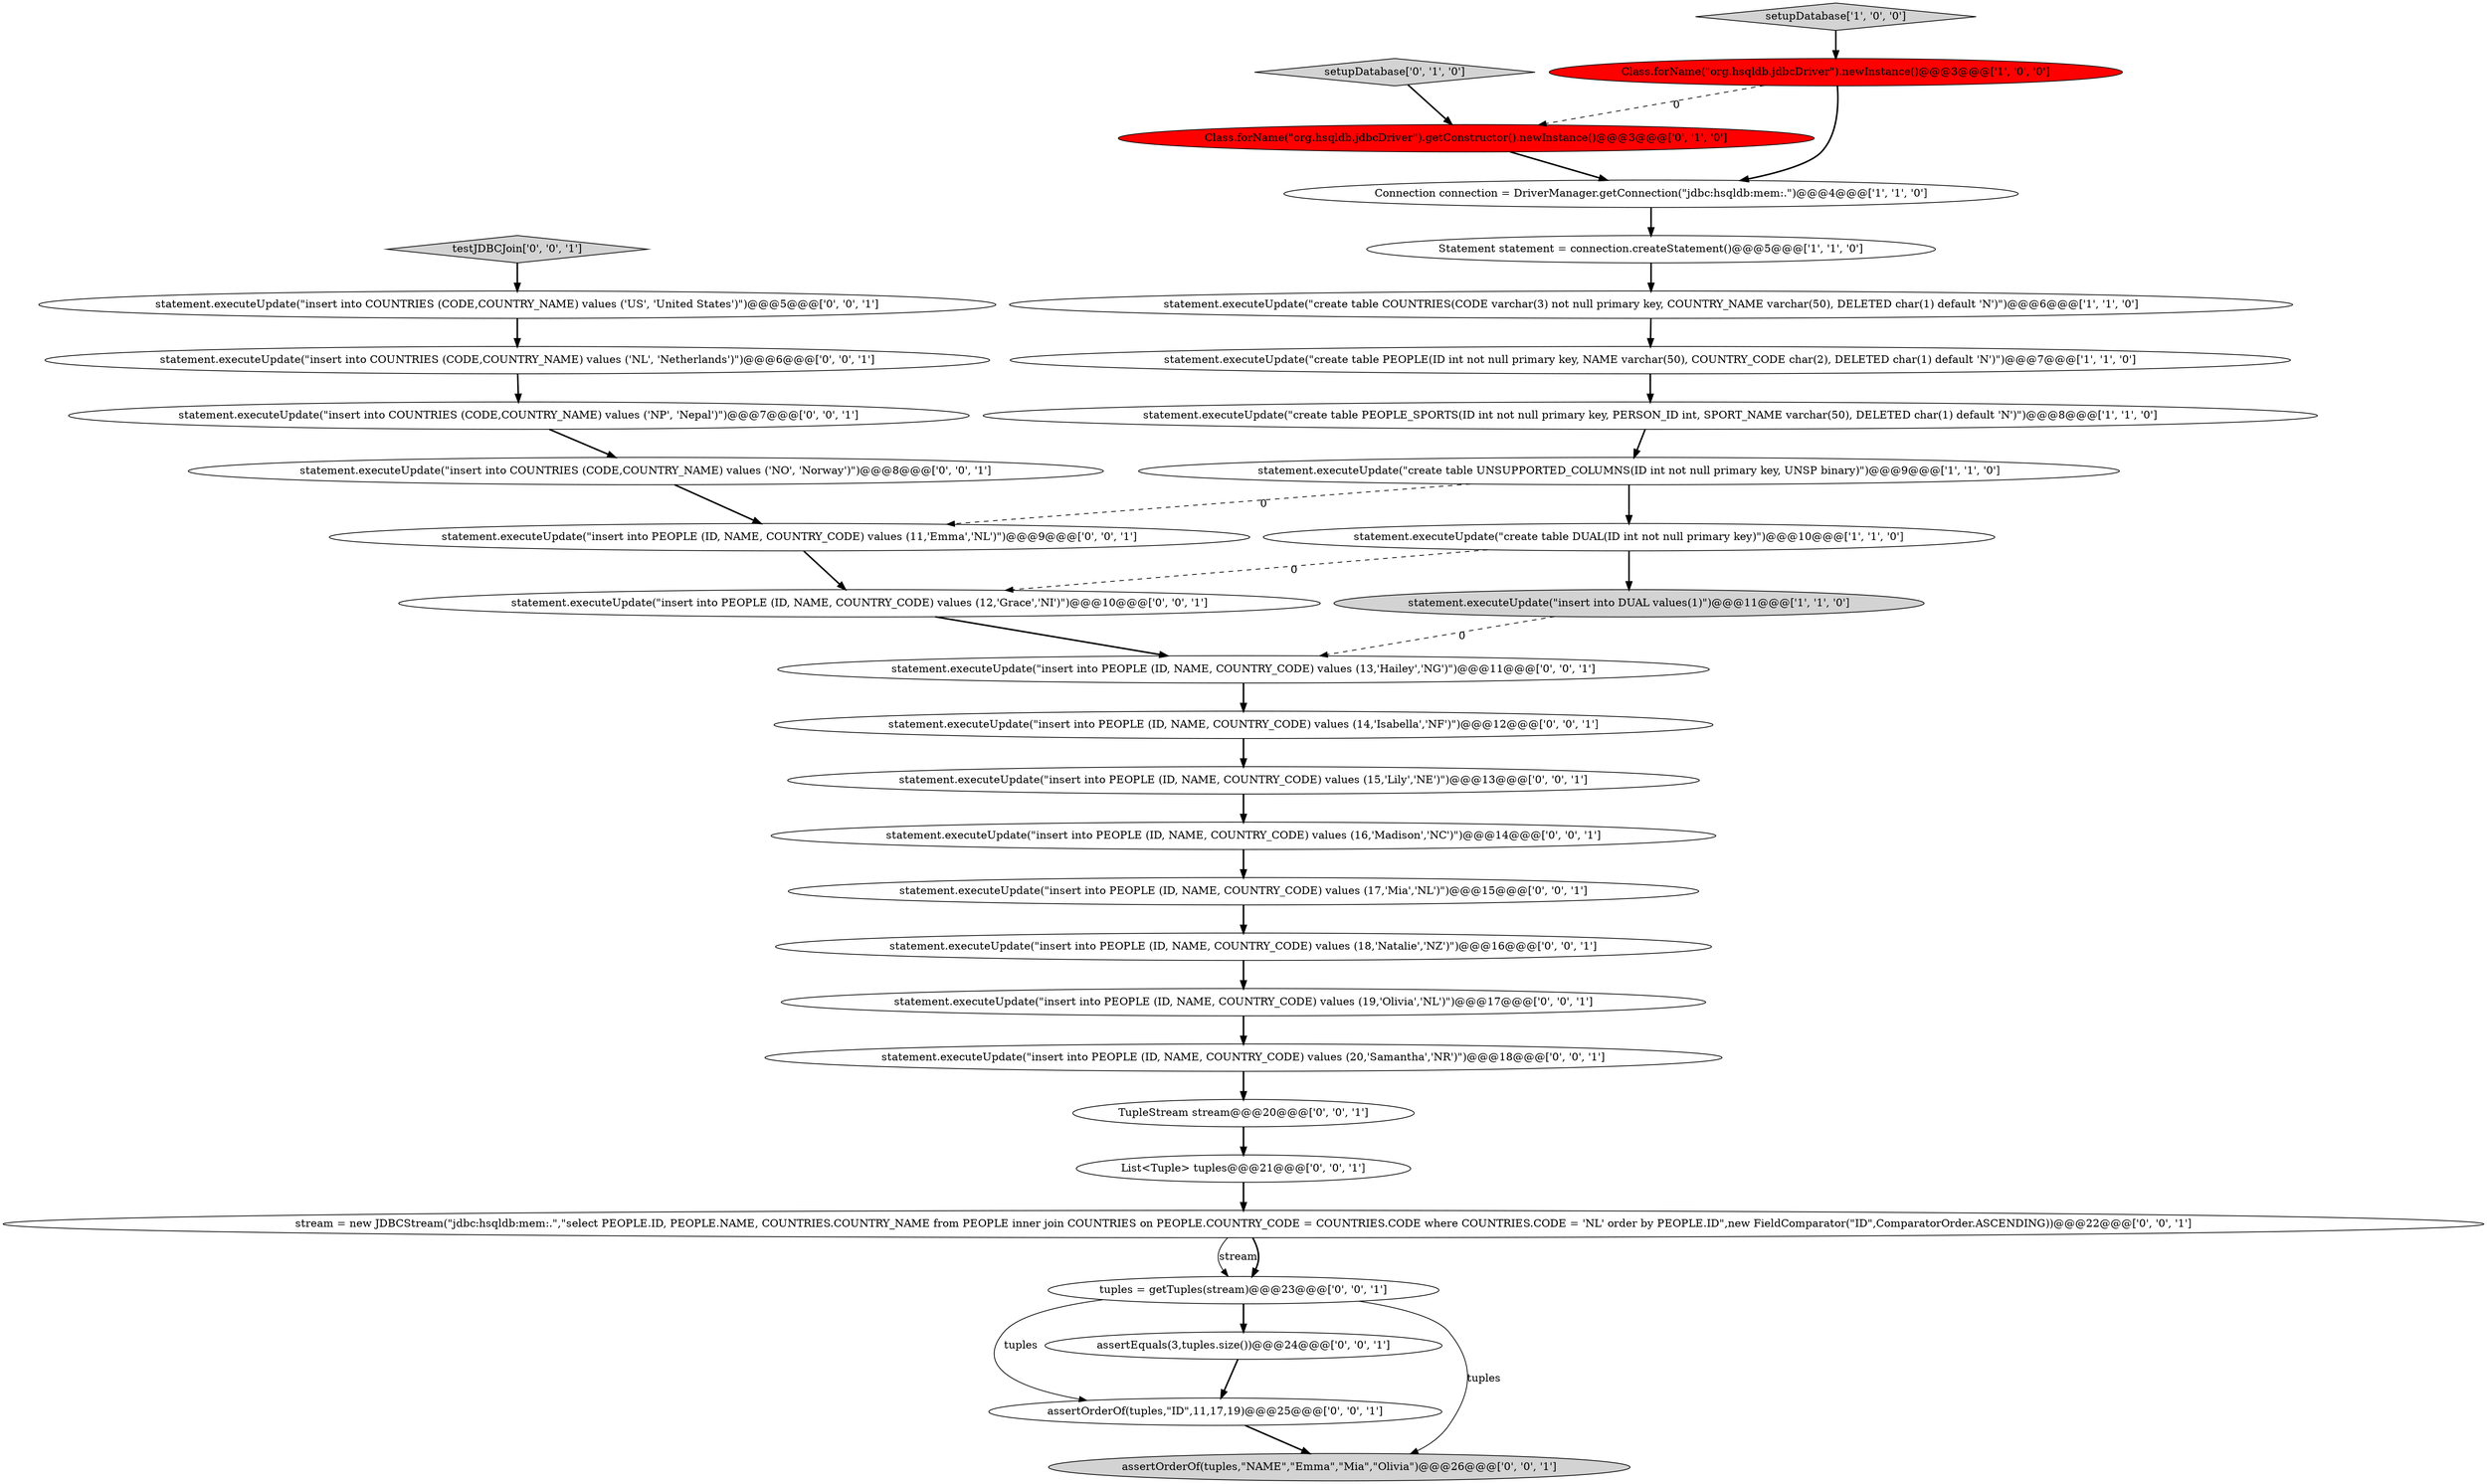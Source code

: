 digraph {
5 [style = filled, label = "statement.executeUpdate(\"create table DUAL(ID int not null primary key)\")@@@10@@@['1', '1', '0']", fillcolor = white, shape = ellipse image = "AAA0AAABBB1BBB"];
23 [style = filled, label = "statement.executeUpdate(\"insert into COUNTRIES (CODE,COUNTRY_NAME) values ('US', 'United States')\")@@@5@@@['0', '0', '1']", fillcolor = white, shape = ellipse image = "AAA0AAABBB3BBB"];
11 [style = filled, label = "setupDatabase['0', '1', '0']", fillcolor = lightgray, shape = diamond image = "AAA0AAABBB2BBB"];
24 [style = filled, label = "statement.executeUpdate(\"insert into COUNTRIES (CODE,COUNTRY_NAME) values ('NO', 'Norway')\")@@@8@@@['0', '0', '1']", fillcolor = white, shape = ellipse image = "AAA0AAABBB3BBB"];
15 [style = filled, label = "statement.executeUpdate(\"insert into PEOPLE (ID, NAME, COUNTRY_CODE) values (11,'Emma','NL')\")@@@9@@@['0', '0', '1']", fillcolor = white, shape = ellipse image = "AAA0AAABBB3BBB"];
30 [style = filled, label = "statement.executeUpdate(\"insert into COUNTRIES (CODE,COUNTRY_NAME) values ('NL', 'Netherlands')\")@@@6@@@['0', '0', '1']", fillcolor = white, shape = ellipse image = "AAA0AAABBB3BBB"];
31 [style = filled, label = "TupleStream stream@@@20@@@['0', '0', '1']", fillcolor = white, shape = ellipse image = "AAA0AAABBB3BBB"];
14 [style = filled, label = "statement.executeUpdate(\"insert into PEOPLE (ID, NAME, COUNTRY_CODE) values (19,'Olivia','NL')\")@@@17@@@['0', '0', '1']", fillcolor = white, shape = ellipse image = "AAA0AAABBB3BBB"];
12 [style = filled, label = "statement.executeUpdate(\"insert into PEOPLE (ID, NAME, COUNTRY_CODE) values (15,'Lily','NE')\")@@@13@@@['0', '0', '1']", fillcolor = white, shape = ellipse image = "AAA0AAABBB3BBB"];
18 [style = filled, label = "assertOrderOf(tuples,\"ID\",11,17,19)@@@25@@@['0', '0', '1']", fillcolor = white, shape = ellipse image = "AAA0AAABBB3BBB"];
25 [style = filled, label = "statement.executeUpdate(\"insert into PEOPLE (ID, NAME, COUNTRY_CODE) values (18,'Natalie','NZ')\")@@@16@@@['0', '0', '1']", fillcolor = white, shape = ellipse image = "AAA0AAABBB3BBB"];
33 [style = filled, label = "testJDBCJoin['0', '0', '1']", fillcolor = lightgray, shape = diamond image = "AAA0AAABBB3BBB"];
1 [style = filled, label = "Class.forName(\"org.hsqldb.jdbcDriver\").newInstance()@@@3@@@['1', '0', '0']", fillcolor = red, shape = ellipse image = "AAA1AAABBB1BBB"];
16 [style = filled, label = "statement.executeUpdate(\"insert into PEOPLE (ID, NAME, COUNTRY_CODE) values (13,'Hailey','NG')\")@@@11@@@['0', '0', '1']", fillcolor = white, shape = ellipse image = "AAA0AAABBB3BBB"];
26 [style = filled, label = "tuples = getTuples(stream)@@@23@@@['0', '0', '1']", fillcolor = white, shape = ellipse image = "AAA0AAABBB3BBB"];
29 [style = filled, label = "stream = new JDBCStream(\"jdbc:hsqldb:mem:.\",\"select PEOPLE.ID, PEOPLE.NAME, COUNTRIES.COUNTRY_NAME from PEOPLE inner join COUNTRIES on PEOPLE.COUNTRY_CODE = COUNTRIES.CODE where COUNTRIES.CODE = 'NL' order by PEOPLE.ID\",new FieldComparator(\"ID\",ComparatorOrder.ASCENDING))@@@22@@@['0', '0', '1']", fillcolor = white, shape = ellipse image = "AAA0AAABBB3BBB"];
32 [style = filled, label = "statement.executeUpdate(\"insert into PEOPLE (ID, NAME, COUNTRY_CODE) values (16,'Madison','NC')\")@@@14@@@['0', '0', '1']", fillcolor = white, shape = ellipse image = "AAA0AAABBB3BBB"];
19 [style = filled, label = "statement.executeUpdate(\"insert into PEOPLE (ID, NAME, COUNTRY_CODE) values (12,'Grace','NI')\")@@@10@@@['0', '0', '1']", fillcolor = white, shape = ellipse image = "AAA0AAABBB3BBB"];
28 [style = filled, label = "List<Tuple> tuples@@@21@@@['0', '0', '1']", fillcolor = white, shape = ellipse image = "AAA0AAABBB3BBB"];
17 [style = filled, label = "statement.executeUpdate(\"insert into PEOPLE (ID, NAME, COUNTRY_CODE) values (14,'Isabella','NF')\")@@@12@@@['0', '0', '1']", fillcolor = white, shape = ellipse image = "AAA0AAABBB3BBB"];
4 [style = filled, label = "setupDatabase['1', '0', '0']", fillcolor = lightgray, shape = diamond image = "AAA0AAABBB1BBB"];
13 [style = filled, label = "statement.executeUpdate(\"insert into PEOPLE (ID, NAME, COUNTRY_CODE) values (17,'Mia','NL')\")@@@15@@@['0', '0', '1']", fillcolor = white, shape = ellipse image = "AAA0AAABBB3BBB"];
21 [style = filled, label = "assertOrderOf(tuples,\"NAME\",\"Emma\",\"Mia\",\"Olivia\")@@@26@@@['0', '0', '1']", fillcolor = lightgray, shape = ellipse image = "AAA0AAABBB3BBB"];
10 [style = filled, label = "Class.forName(\"org.hsqldb.jdbcDriver\").getConstructor().newInstance()@@@3@@@['0', '1', '0']", fillcolor = red, shape = ellipse image = "AAA1AAABBB2BBB"];
0 [style = filled, label = "statement.executeUpdate(\"create table COUNTRIES(CODE varchar(3) not null primary key, COUNTRY_NAME varchar(50), DELETED char(1) default 'N')\")@@@6@@@['1', '1', '0']", fillcolor = white, shape = ellipse image = "AAA0AAABBB1BBB"];
7 [style = filled, label = "statement.executeUpdate(\"create table PEOPLE(ID int not null primary key, NAME varchar(50), COUNTRY_CODE char(2), DELETED char(1) default 'N')\")@@@7@@@['1', '1', '0']", fillcolor = white, shape = ellipse image = "AAA0AAABBB1BBB"];
3 [style = filled, label = "Connection connection = DriverManager.getConnection(\"jdbc:hsqldb:mem:.\")@@@4@@@['1', '1', '0']", fillcolor = white, shape = ellipse image = "AAA0AAABBB1BBB"];
27 [style = filled, label = "statement.executeUpdate(\"insert into PEOPLE (ID, NAME, COUNTRY_CODE) values (20,'Samantha','NR')\")@@@18@@@['0', '0', '1']", fillcolor = white, shape = ellipse image = "AAA0AAABBB3BBB"];
2 [style = filled, label = "Statement statement = connection.createStatement()@@@5@@@['1', '1', '0']", fillcolor = white, shape = ellipse image = "AAA0AAABBB1BBB"];
8 [style = filled, label = "statement.executeUpdate(\"insert into DUAL values(1)\")@@@11@@@['1', '1', '0']", fillcolor = lightgray, shape = ellipse image = "AAA0AAABBB1BBB"];
6 [style = filled, label = "statement.executeUpdate(\"create table UNSUPPORTED_COLUMNS(ID int not null primary key, UNSP binary)\")@@@9@@@['1', '1', '0']", fillcolor = white, shape = ellipse image = "AAA0AAABBB1BBB"];
22 [style = filled, label = "assertEquals(3,tuples.size())@@@24@@@['0', '0', '1']", fillcolor = white, shape = ellipse image = "AAA0AAABBB3BBB"];
20 [style = filled, label = "statement.executeUpdate(\"insert into COUNTRIES (CODE,COUNTRY_NAME) values ('NP', 'Nepal')\")@@@7@@@['0', '0', '1']", fillcolor = white, shape = ellipse image = "AAA0AAABBB3BBB"];
9 [style = filled, label = "statement.executeUpdate(\"create table PEOPLE_SPORTS(ID int not null primary key, PERSON_ID int, SPORT_NAME varchar(50), DELETED char(1) default 'N')\")@@@8@@@['1', '1', '0']", fillcolor = white, shape = ellipse image = "AAA0AAABBB1BBB"];
13->25 [style = bold, label=""];
28->29 [style = bold, label=""];
5->8 [style = bold, label=""];
8->16 [style = dashed, label="0"];
23->30 [style = bold, label=""];
30->20 [style = bold, label=""];
1->3 [style = bold, label=""];
12->32 [style = bold, label=""];
26->21 [style = solid, label="tuples"];
27->31 [style = bold, label=""];
10->3 [style = bold, label=""];
29->26 [style = solid, label="stream"];
25->14 [style = bold, label=""];
16->17 [style = bold, label=""];
1->10 [style = dashed, label="0"];
15->19 [style = bold, label=""];
26->22 [style = bold, label=""];
9->6 [style = bold, label=""];
19->16 [style = bold, label=""];
0->7 [style = bold, label=""];
29->26 [style = bold, label=""];
33->23 [style = bold, label=""];
7->9 [style = bold, label=""];
6->5 [style = bold, label=""];
2->0 [style = bold, label=""];
17->12 [style = bold, label=""];
22->18 [style = bold, label=""];
3->2 [style = bold, label=""];
6->15 [style = dashed, label="0"];
11->10 [style = bold, label=""];
26->18 [style = solid, label="tuples"];
4->1 [style = bold, label=""];
14->27 [style = bold, label=""];
31->28 [style = bold, label=""];
18->21 [style = bold, label=""];
32->13 [style = bold, label=""];
20->24 [style = bold, label=""];
5->19 [style = dashed, label="0"];
24->15 [style = bold, label=""];
}
